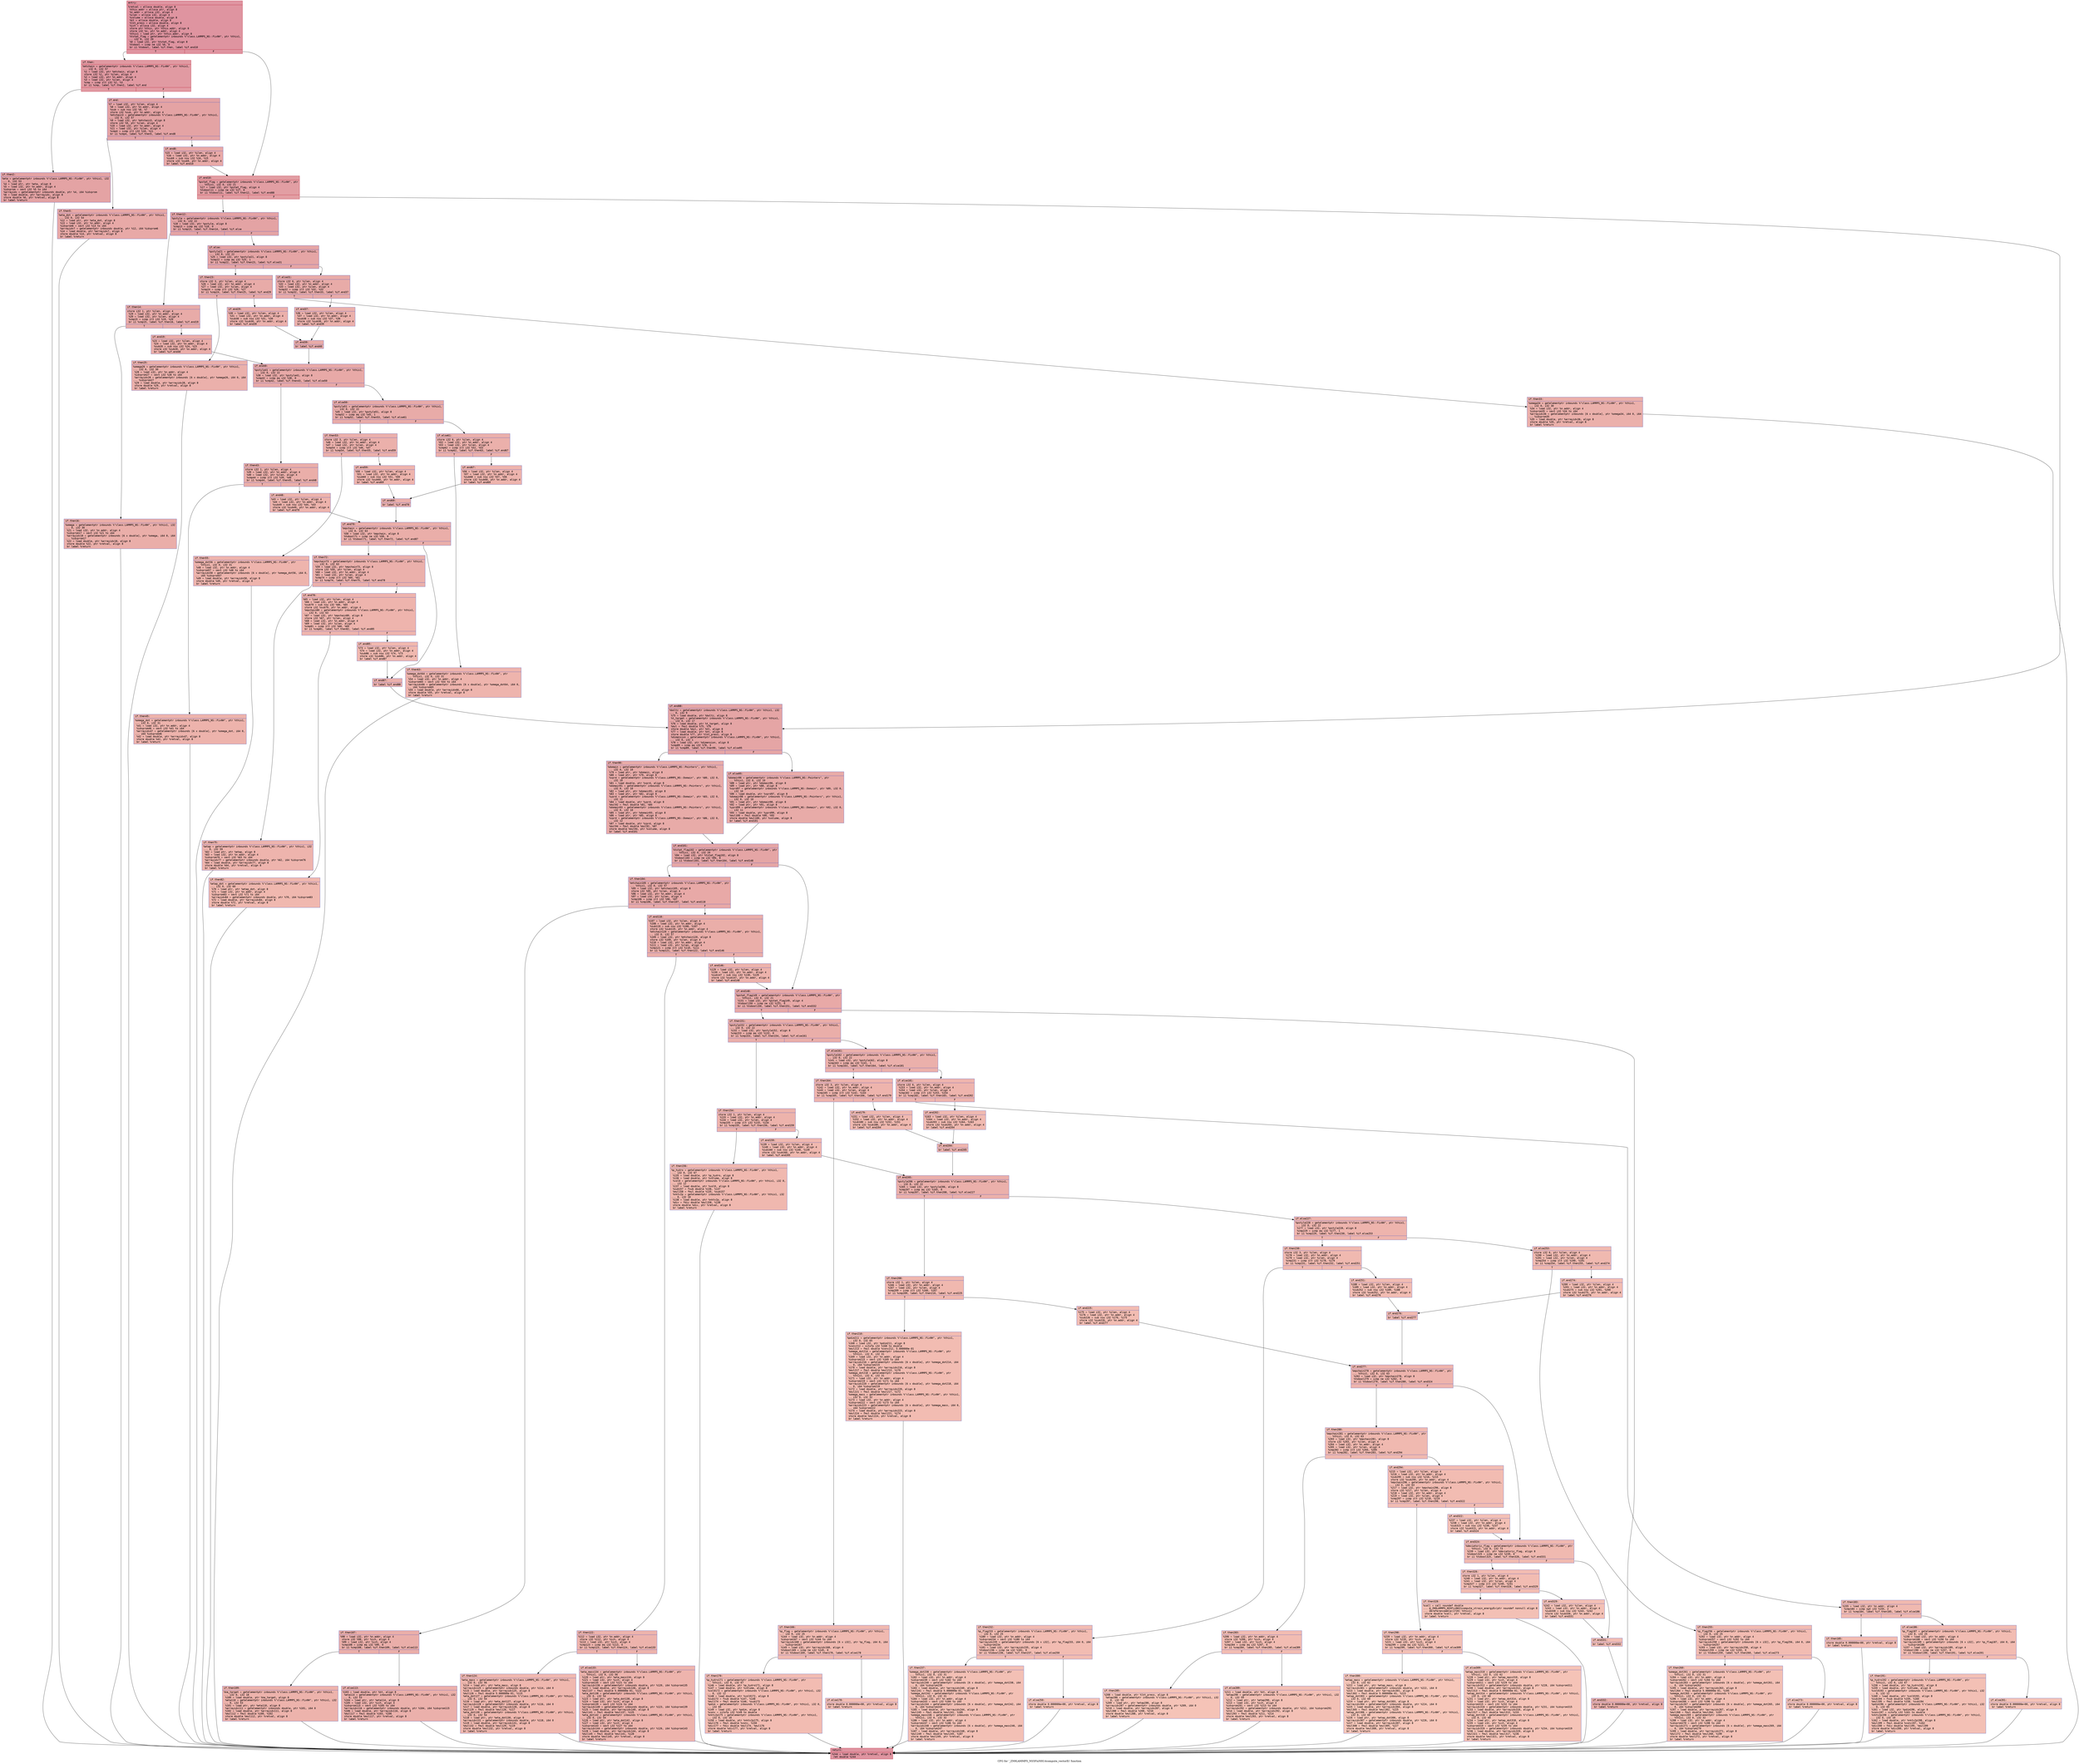 digraph "CFG for '_ZN9LAMMPS_NS5FixNH14compute_vectorEi' function" {
	label="CFG for '_ZN9LAMMPS_NS5FixNH14compute_vectorEi' function";

	Node0x55b2c7dc24d0 [shape=record,color="#b70d28ff", style=filled, fillcolor="#b70d2870" fontname="Courier",label="{entry:\l|  %retval = alloca double, align 8\l  %this.addr = alloca ptr, align 8\l  %n.addr = alloca i32, align 4\l  %ilen = alloca i32, align 4\l  %volume = alloca double, align 8\l  %kt = alloca double, align 8\l  %lkt_press = alloca double, align 8\l  %ich = alloca i32, align 4\l  store ptr %this, ptr %this.addr, align 8\l  store i32 %n, ptr %n.addr, align 4\l  %this1 = load ptr, ptr %this.addr, align 8\l  %tstat_flag = getelementptr inbounds %\"class.LAMMPS_NS::FixNH\", ptr %this1,\l... i32 0, i32 20\l  %0 = load i32, ptr %tstat_flag, align 8\l  %tobool = icmp ne i32 %0, 0\l  br i1 %tobool, label %if.then, label %if.end10\l|{<s0>T|<s1>F}}"];
	Node0x55b2c7dc24d0:s0 -> Node0x55b2c7dc61b0[tooltip="entry -> if.then\nProbability 62.50%" ];
	Node0x55b2c7dc24d0:s1 -> Node0x55b2c7dc6220[tooltip="entry -> if.end10\nProbability 37.50%" ];
	Node0x55b2c7dc61b0 [shape=record,color="#b70d28ff", style=filled, fillcolor="#bb1b2c70" fontname="Courier",label="{if.then:\l|  %mtchain = getelementptr inbounds %\"class.LAMMPS_NS::FixNH\", ptr %this1,\l... i32 0, i32 57\l  %1 = load i32, ptr %mtchain, align 8\l  store i32 %1, ptr %ilen, align 4\l  %2 = load i32, ptr %n.addr, align 4\l  %3 = load i32, ptr %ilen, align 4\l  %cmp = icmp slt i32 %2, %3\l  br i1 %cmp, label %if.then2, label %if.end\l|{<s0>T|<s1>F}}"];
	Node0x55b2c7dc61b0:s0 -> Node0x55b2c7dc6700[tooltip="if.then -> if.then2\nProbability 50.00%" ];
	Node0x55b2c7dc61b0:s1 -> Node0x55b2c7dc6780[tooltip="if.then -> if.end\nProbability 50.00%" ];
	Node0x55b2c7dc6700 [shape=record,color="#3d50c3ff", style=filled, fillcolor="#c32e3170" fontname="Courier",label="{if.then2:\l|  %eta = getelementptr inbounds %\"class.LAMMPS_NS::FixNH\", ptr %this1, i32\l... 0, i32 53\l  %4 = load ptr, ptr %eta, align 8\l  %5 = load i32, ptr %n.addr, align 4\l  %idxprom = sext i32 %5 to i64\l  %arrayidx = getelementptr inbounds double, ptr %4, i64 %idxprom\l  %6 = load double, ptr %arrayidx, align 8\l  store double %6, ptr %retval, align 8\l  br label %return\l}"];
	Node0x55b2c7dc6700 -> Node0x55b2c7dc6d00[tooltip="if.then2 -> return\nProbability 100.00%" ];
	Node0x55b2c7dc6780 [shape=record,color="#3d50c3ff", style=filled, fillcolor="#c32e3170" fontname="Courier",label="{if.end:\l|  %7 = load i32, ptr %ilen, align 4\l  %8 = load i32, ptr %n.addr, align 4\l  %sub = sub nsw i32 %8, %7\l  store i32 %sub, ptr %n.addr, align 4\l  %mtchain3 = getelementptr inbounds %\"class.LAMMPS_NS::FixNH\", ptr %this1,\l... i32 0, i32 57\l  %9 = load i32, ptr %mtchain3, align 8\l  store i32 %9, ptr %ilen, align 4\l  %10 = load i32, ptr %n.addr, align 4\l  %11 = load i32, ptr %ilen, align 4\l  %cmp4 = icmp slt i32 %10, %11\l  br i1 %cmp4, label %if.then5, label %if.end8\l|{<s0>T|<s1>F}}"];
	Node0x55b2c7dc6780:s0 -> Node0x55b2c7dc7580[tooltip="if.end -> if.then5\nProbability 50.00%" ];
	Node0x55b2c7dc6780:s1 -> Node0x55b2c7dc7600[tooltip="if.end -> if.end8\nProbability 50.00%" ];
	Node0x55b2c7dc7580 [shape=record,color="#3d50c3ff", style=filled, fillcolor="#ca3b3770" fontname="Courier",label="{if.then5:\l|  %eta_dot = getelementptr inbounds %\"class.LAMMPS_NS::FixNH\", ptr %this1,\l... i32 0, i32 54\l  %12 = load ptr, ptr %eta_dot, align 8\l  %13 = load i32, ptr %n.addr, align 4\l  %idxprom6 = sext i32 %13 to i64\l  %arrayidx7 = getelementptr inbounds double, ptr %12, i64 %idxprom6\l  %14 = load double, ptr %arrayidx7, align 8\l  store double %14, ptr %retval, align 8\l  br label %return\l}"];
	Node0x55b2c7dc7580 -> Node0x55b2c7dc6d00[tooltip="if.then5 -> return\nProbability 100.00%" ];
	Node0x55b2c7dc7600 [shape=record,color="#3d50c3ff", style=filled, fillcolor="#ca3b3770" fontname="Courier",label="{if.end8:\l|  %15 = load i32, ptr %ilen, align 4\l  %16 = load i32, ptr %n.addr, align 4\l  %sub9 = sub nsw i32 %16, %15\l  store i32 %sub9, ptr %n.addr, align 4\l  br label %if.end10\l}"];
	Node0x55b2c7dc7600 -> Node0x55b2c7dc6220[tooltip="if.end8 -> if.end10\nProbability 100.00%" ];
	Node0x55b2c7dc6220 [shape=record,color="#b70d28ff", style=filled, fillcolor="#be242e70" fontname="Courier",label="{if.end10:\l|  %pstat_flag = getelementptr inbounds %\"class.LAMMPS_NS::FixNH\", ptr\l... %this1, i32 0, i32 21\l  %17 = load i32, ptr %pstat_flag, align 4\l  %tobool11 = icmp ne i32 %17, 0\l  br i1 %tobool11, label %if.then12, label %if.end88\l|{<s0>T|<s1>F}}"];
	Node0x55b2c7dc6220:s0 -> Node0x55b2c7dc80f0[tooltip="if.end10 -> if.then12\nProbability 62.50%" ];
	Node0x55b2c7dc6220:s1 -> Node0x55b2c7dc8170[tooltip="if.end10 -> if.end88\nProbability 37.50%" ];
	Node0x55b2c7dc80f0 [shape=record,color="#3d50c3ff", style=filled, fillcolor="#c32e3170" fontname="Courier",label="{if.then12:\l|  %pstyle = getelementptr inbounds %\"class.LAMMPS_NS::FixNH\", ptr %this1,\l... i32 0, i32 22\l  %18 = load i32, ptr %pstyle, align 8\l  %cmp13 = icmp eq i32 %18, 0\l  br i1 %cmp13, label %if.then14, label %if.else\l|{<s0>T|<s1>F}}"];
	Node0x55b2c7dc80f0:s0 -> Node0x55b2c7dc84b0[tooltip="if.then12 -> if.then14\nProbability 37.50%" ];
	Node0x55b2c7dc80f0:s1 -> Node0x55b2c7dc8530[tooltip="if.then12 -> if.else\nProbability 62.50%" ];
	Node0x55b2c7dc84b0 [shape=record,color="#3d50c3ff", style=filled, fillcolor="#cc403a70" fontname="Courier",label="{if.then14:\l|  store i32 1, ptr %ilen, align 4\l  %19 = load i32, ptr %n.addr, align 4\l  %20 = load i32, ptr %ilen, align 4\l  %cmp15 = icmp slt i32 %19, %20\l  br i1 %cmp15, label %if.then16, label %if.end19\l|{<s0>T|<s1>F}}"];
	Node0x55b2c7dc84b0:s0 -> Node0x55b2c7dc88a0[tooltip="if.then14 -> if.then16\nProbability 50.00%" ];
	Node0x55b2c7dc84b0:s1 -> Node0x55b2c7dc8920[tooltip="if.then14 -> if.end19\nProbability 50.00%" ];
	Node0x55b2c7dc88a0 [shape=record,color="#3d50c3ff", style=filled, fillcolor="#d0473d70" fontname="Courier",label="{if.then16:\l|  %omega = getelementptr inbounds %\"class.LAMMPS_NS::FixNH\", ptr %this1, i32\l... 0, i32 30\l  %21 = load i32, ptr %n.addr, align 4\l  %idxprom17 = sext i32 %21 to i64\l  %arrayidx18 = getelementptr inbounds [6 x double], ptr %omega, i64 0, i64\l... %idxprom17\l  %22 = load double, ptr %arrayidx18, align 8\l  store double %22, ptr %retval, align 8\l  br label %return\l}"];
	Node0x55b2c7dc88a0 -> Node0x55b2c7dc6d00[tooltip="if.then16 -> return\nProbability 100.00%" ];
	Node0x55b2c7dc8920 [shape=record,color="#3d50c3ff", style=filled, fillcolor="#d0473d70" fontname="Courier",label="{if.end19:\l|  %23 = load i32, ptr %ilen, align 4\l  %24 = load i32, ptr %n.addr, align 4\l  %sub20 = sub nsw i32 %24, %23\l  store i32 %sub20, ptr %n.addr, align 4\l  br label %if.end40\l}"];
	Node0x55b2c7dc8920 -> Node0x55b2c7dc9120[tooltip="if.end19 -> if.end40\nProbability 100.00%" ];
	Node0x55b2c7dc8530 [shape=record,color="#3d50c3ff", style=filled, fillcolor="#c5333470" fontname="Courier",label="{if.else:\l|  %pstyle21 = getelementptr inbounds %\"class.LAMMPS_NS::FixNH\", ptr %this1,\l... i32 0, i32 22\l  %25 = load i32, ptr %pstyle21, align 8\l  %cmp22 = icmp eq i32 %25, 1\l  br i1 %cmp22, label %if.then23, label %if.else31\l|{<s0>T|<s1>F}}"];
	Node0x55b2c7dc8530:s0 -> Node0x55b2c7dc7220[tooltip="if.else -> if.then23\nProbability 50.00%" ];
	Node0x55b2c7dc8530:s1 -> Node0x55b2c7dc97c0[tooltip="if.else -> if.else31\nProbability 50.00%" ];
	Node0x55b2c7dc7220 [shape=record,color="#3d50c3ff", style=filled, fillcolor="#cc403a70" fontname="Courier",label="{if.then23:\l|  store i32 3, ptr %ilen, align 4\l  %26 = load i32, ptr %n.addr, align 4\l  %27 = load i32, ptr %ilen, align 4\l  %cmp24 = icmp slt i32 %26, %27\l  br i1 %cmp24, label %if.then25, label %if.end29\l|{<s0>T|<s1>F}}"];
	Node0x55b2c7dc7220:s0 -> Node0x55b2c7dc9b40[tooltip="if.then23 -> if.then25\nProbability 50.00%" ];
	Node0x55b2c7dc7220:s1 -> Node0x55b2c7dc9bc0[tooltip="if.then23 -> if.end29\nProbability 50.00%" ];
	Node0x55b2c7dc9b40 [shape=record,color="#3d50c3ff", style=filled, fillcolor="#d24b4070" fontname="Courier",label="{if.then25:\l|  %omega26 = getelementptr inbounds %\"class.LAMMPS_NS::FixNH\", ptr %this1,\l... i32 0, i32 30\l  %28 = load i32, ptr %n.addr, align 4\l  %idxprom27 = sext i32 %28 to i64\l  %arrayidx28 = getelementptr inbounds [6 x double], ptr %omega26, i64 0, i64\l... %idxprom27\l  %29 = load double, ptr %arrayidx28, align 8\l  store double %29, ptr %retval, align 8\l  br label %return\l}"];
	Node0x55b2c7dc9b40 -> Node0x55b2c7dc6d00[tooltip="if.then25 -> return\nProbability 100.00%" ];
	Node0x55b2c7dc9bc0 [shape=record,color="#3d50c3ff", style=filled, fillcolor="#d24b4070" fontname="Courier",label="{if.end29:\l|  %30 = load i32, ptr %ilen, align 4\l  %31 = load i32, ptr %n.addr, align 4\l  %sub30 = sub nsw i32 %31, %30\l  store i32 %sub30, ptr %n.addr, align 4\l  br label %if.end39\l}"];
	Node0x55b2c7dc9bc0 -> Node0x55b2c7dca3c0[tooltip="if.end29 -> if.end39\nProbability 100.00%" ];
	Node0x55b2c7dc97c0 [shape=record,color="#3d50c3ff", style=filled, fillcolor="#cc403a70" fontname="Courier",label="{if.else31:\l|  store i32 6, ptr %ilen, align 4\l  %32 = load i32, ptr %n.addr, align 4\l  %33 = load i32, ptr %ilen, align 4\l  %cmp32 = icmp slt i32 %32, %33\l  br i1 %cmp32, label %if.then33, label %if.end37\l|{<s0>T|<s1>F}}"];
	Node0x55b2c7dc97c0:s0 -> Node0x55b2c7dca700[tooltip="if.else31 -> if.then33\nProbability 50.00%" ];
	Node0x55b2c7dc97c0:s1 -> Node0x55b2c7dca780[tooltip="if.else31 -> if.end37\nProbability 50.00%" ];
	Node0x55b2c7dca700 [shape=record,color="#3d50c3ff", style=filled, fillcolor="#d24b4070" fontname="Courier",label="{if.then33:\l|  %omega34 = getelementptr inbounds %\"class.LAMMPS_NS::FixNH\", ptr %this1,\l... i32 0, i32 30\l  %34 = load i32, ptr %n.addr, align 4\l  %idxprom35 = sext i32 %34 to i64\l  %arrayidx36 = getelementptr inbounds [6 x double], ptr %omega34, i64 0, i64\l... %idxprom35\l  %35 = load double, ptr %arrayidx36, align 8\l  store double %35, ptr %retval, align 8\l  br label %return\l}"];
	Node0x55b2c7dca700 -> Node0x55b2c7dc6d00[tooltip="if.then33 -> return\nProbability 100.00%" ];
	Node0x55b2c7dca780 [shape=record,color="#3d50c3ff", style=filled, fillcolor="#d24b4070" fontname="Courier",label="{if.end37:\l|  %36 = load i32, ptr %ilen, align 4\l  %37 = load i32, ptr %n.addr, align 4\l  %sub38 = sub nsw i32 %37, %36\l  store i32 %sub38, ptr %n.addr, align 4\l  br label %if.end39\l}"];
	Node0x55b2c7dca780 -> Node0x55b2c7dca3c0[tooltip="if.end37 -> if.end39\nProbability 100.00%" ];
	Node0x55b2c7dca3c0 [shape=record,color="#3d50c3ff", style=filled, fillcolor="#cc403a70" fontname="Courier",label="{if.end39:\l|  br label %if.end40\l}"];
	Node0x55b2c7dca3c0 -> Node0x55b2c7dc9120[tooltip="if.end39 -> if.end40\nProbability 100.00%" ];
	Node0x55b2c7dc9120 [shape=record,color="#3d50c3ff", style=filled, fillcolor="#ca3b3770" fontname="Courier",label="{if.end40:\l|  %pstyle41 = getelementptr inbounds %\"class.LAMMPS_NS::FixNH\", ptr %this1,\l... i32 0, i32 22\l  %38 = load i32, ptr %pstyle41, align 8\l  %cmp42 = icmp eq i32 %38, 0\l  br i1 %cmp42, label %if.then43, label %if.else50\l|{<s0>T|<s1>F}}"];
	Node0x55b2c7dc9120:s0 -> Node0x55b2c7dcb280[tooltip="if.end40 -> if.then43\nProbability 37.50%" ];
	Node0x55b2c7dc9120:s1 -> Node0x55b2c7dcb300[tooltip="if.end40 -> if.else50\nProbability 62.50%" ];
	Node0x55b2c7dcb280 [shape=record,color="#3d50c3ff", style=filled, fillcolor="#d0473d70" fontname="Courier",label="{if.then43:\l|  store i32 1, ptr %ilen, align 4\l  %39 = load i32, ptr %n.addr, align 4\l  %40 = load i32, ptr %ilen, align 4\l  %cmp44 = icmp slt i32 %39, %40\l  br i1 %cmp44, label %if.then45, label %if.end48\l|{<s0>T|<s1>F}}"];
	Node0x55b2c7dcb280:s0 -> Node0x55b2c7dcb680[tooltip="if.then43 -> if.then45\nProbability 50.00%" ];
	Node0x55b2c7dcb280:s1 -> Node0x55b2c7dcb700[tooltip="if.then43 -> if.end48\nProbability 50.00%" ];
	Node0x55b2c7dcb680 [shape=record,color="#3d50c3ff", style=filled, fillcolor="#d6524470" fontname="Courier",label="{if.then45:\l|  %omega_dot = getelementptr inbounds %\"class.LAMMPS_NS::FixNH\", ptr %this1,\l... i32 0, i32 31\l  %41 = load i32, ptr %n.addr, align 4\l  %idxprom46 = sext i32 %41 to i64\l  %arrayidx47 = getelementptr inbounds [6 x double], ptr %omega_dot, i64 0,\l... i64 %idxprom46\l  %42 = load double, ptr %arrayidx47, align 8\l  store double %42, ptr %retval, align 8\l  br label %return\l}"];
	Node0x55b2c7dcb680 -> Node0x55b2c7dc6d00[tooltip="if.then45 -> return\nProbability 100.00%" ];
	Node0x55b2c7dcb700 [shape=record,color="#3d50c3ff", style=filled, fillcolor="#d6524470" fontname="Courier",label="{if.end48:\l|  %43 = load i32, ptr %ilen, align 4\l  %44 = load i32, ptr %n.addr, align 4\l  %sub49 = sub nsw i32 %44, %43\l  store i32 %sub49, ptr %n.addr, align 4\l  br label %if.end70\l}"];
	Node0x55b2c7dcb700 -> Node0x55b2c7dcbf10[tooltip="if.end48 -> if.end70\nProbability 100.00%" ];
	Node0x55b2c7dcb300 [shape=record,color="#3d50c3ff", style=filled, fillcolor="#cc403a70" fontname="Courier",label="{if.else50:\l|  %pstyle51 = getelementptr inbounds %\"class.LAMMPS_NS::FixNH\", ptr %this1,\l... i32 0, i32 22\l  %45 = load i32, ptr %pstyle51, align 8\l  %cmp52 = icmp eq i32 %45, 1\l  br i1 %cmp52, label %if.then53, label %if.else61\l|{<s0>T|<s1>F}}"];
	Node0x55b2c7dcb300:s0 -> Node0x55b2c7dcc220[tooltip="if.else50 -> if.then53\nProbability 50.00%" ];
	Node0x55b2c7dcb300:s1 -> Node0x55b2c7dcc2a0[tooltip="if.else50 -> if.else61\nProbability 50.00%" ];
	Node0x55b2c7dcc220 [shape=record,color="#3d50c3ff", style=filled, fillcolor="#d24b4070" fontname="Courier",label="{if.then53:\l|  store i32 3, ptr %ilen, align 4\l  %46 = load i32, ptr %n.addr, align 4\l  %47 = load i32, ptr %ilen, align 4\l  %cmp54 = icmp slt i32 %46, %47\l  br i1 %cmp54, label %if.then55, label %if.end59\l|{<s0>T|<s1>F}}"];
	Node0x55b2c7dcc220:s0 -> Node0x55b2c7dcce30[tooltip="if.then53 -> if.then55\nProbability 50.00%" ];
	Node0x55b2c7dcc220:s1 -> Node0x55b2c7dcceb0[tooltip="if.then53 -> if.end59\nProbability 50.00%" ];
	Node0x55b2c7dcce30 [shape=record,color="#3d50c3ff", style=filled, fillcolor="#d8564670" fontname="Courier",label="{if.then55:\l|  %omega_dot56 = getelementptr inbounds %\"class.LAMMPS_NS::FixNH\", ptr\l... %this1, i32 0, i32 31\l  %48 = load i32, ptr %n.addr, align 4\l  %idxprom57 = sext i32 %48 to i64\l  %arrayidx58 = getelementptr inbounds [6 x double], ptr %omega_dot56, i64 0,\l... i64 %idxprom57\l  %49 = load double, ptr %arrayidx58, align 8\l  store double %49, ptr %retval, align 8\l  br label %return\l}"];
	Node0x55b2c7dcce30 -> Node0x55b2c7dc6d00[tooltip="if.then55 -> return\nProbability 100.00%" ];
	Node0x55b2c7dcceb0 [shape=record,color="#3d50c3ff", style=filled, fillcolor="#d8564670" fontname="Courier",label="{if.end59:\l|  %50 = load i32, ptr %ilen, align 4\l  %51 = load i32, ptr %n.addr, align 4\l  %sub60 = sub nsw i32 %51, %50\l  store i32 %sub60, ptr %n.addr, align 4\l  br label %if.end69\l}"];
	Node0x55b2c7dcceb0 -> Node0x55b2c7dcd6c0[tooltip="if.end59 -> if.end69\nProbability 100.00%" ];
	Node0x55b2c7dcc2a0 [shape=record,color="#3d50c3ff", style=filled, fillcolor="#d24b4070" fontname="Courier",label="{if.else61:\l|  store i32 6, ptr %ilen, align 4\l  %52 = load i32, ptr %n.addr, align 4\l  %53 = load i32, ptr %ilen, align 4\l  %cmp62 = icmp slt i32 %52, %53\l  br i1 %cmp62, label %if.then63, label %if.end67\l|{<s0>T|<s1>F}}"];
	Node0x55b2c7dcc2a0:s0 -> Node0x55b2c7dcda00[tooltip="if.else61 -> if.then63\nProbability 50.00%" ];
	Node0x55b2c7dcc2a0:s1 -> Node0x55b2c7dcda80[tooltip="if.else61 -> if.end67\nProbability 50.00%" ];
	Node0x55b2c7dcda00 [shape=record,color="#3d50c3ff", style=filled, fillcolor="#d8564670" fontname="Courier",label="{if.then63:\l|  %omega_dot64 = getelementptr inbounds %\"class.LAMMPS_NS::FixNH\", ptr\l... %this1, i32 0, i32 31\l  %54 = load i32, ptr %n.addr, align 4\l  %idxprom65 = sext i32 %54 to i64\l  %arrayidx66 = getelementptr inbounds [6 x double], ptr %omega_dot64, i64 0,\l... i64 %idxprom65\l  %55 = load double, ptr %arrayidx66, align 8\l  store double %55, ptr %retval, align 8\l  br label %return\l}"];
	Node0x55b2c7dcda00 -> Node0x55b2c7dc6d00[tooltip="if.then63 -> return\nProbability 100.00%" ];
	Node0x55b2c7dcda80 [shape=record,color="#3d50c3ff", style=filled, fillcolor="#d8564670" fontname="Courier",label="{if.end67:\l|  %56 = load i32, ptr %ilen, align 4\l  %57 = load i32, ptr %n.addr, align 4\l  %sub68 = sub nsw i32 %57, %56\l  store i32 %sub68, ptr %n.addr, align 4\l  br label %if.end69\l}"];
	Node0x55b2c7dcda80 -> Node0x55b2c7dcd6c0[tooltip="if.end67 -> if.end69\nProbability 100.00%" ];
	Node0x55b2c7dcd6c0 [shape=record,color="#3d50c3ff", style=filled, fillcolor="#d24b4070" fontname="Courier",label="{if.end69:\l|  br label %if.end70\l}"];
	Node0x55b2c7dcd6c0 -> Node0x55b2c7dcbf10[tooltip="if.end69 -> if.end70\nProbability 100.00%" ];
	Node0x55b2c7dcbf10 [shape=record,color="#3d50c3ff", style=filled, fillcolor="#d0473d70" fontname="Courier",label="{if.end70:\l|  %mpchain = getelementptr inbounds %\"class.LAMMPS_NS::FixNH\", ptr %this1,\l... i32 0, i32 63\l  %58 = load i32, ptr %mpchain, align 8\l  %tobool71 = icmp ne i32 %58, 0\l  br i1 %tobool71, label %if.then72, label %if.end87\l|{<s0>T|<s1>F}}"];
	Node0x55b2c7dcbf10:s0 -> Node0x55b2c7dcebb0[tooltip="if.end70 -> if.then72\nProbability 62.50%" ];
	Node0x55b2c7dcbf10:s1 -> Node0x55b2c7dcec30[tooltip="if.end70 -> if.end87\nProbability 37.50%" ];
	Node0x55b2c7dcebb0 [shape=record,color="#3d50c3ff", style=filled, fillcolor="#d24b4070" fontname="Courier",label="{if.then72:\l|  %mpchain73 = getelementptr inbounds %\"class.LAMMPS_NS::FixNH\", ptr %this1,\l... i32 0, i32 63\l  %59 = load i32, ptr %mpchain73, align 8\l  store i32 %59, ptr %ilen, align 4\l  %60 = load i32, ptr %n.addr, align 4\l  %61 = load i32, ptr %ilen, align 4\l  %cmp74 = icmp slt i32 %60, %61\l  br i1 %cmp74, label %if.then75, label %if.end78\l|{<s0>T|<s1>F}}"];
	Node0x55b2c7dcebb0:s0 -> Node0x55b2c7dcf100[tooltip="if.then72 -> if.then75\nProbability 50.00%" ];
	Node0x55b2c7dcebb0:s1 -> Node0x55b2c7dcf180[tooltip="if.then72 -> if.end78\nProbability 50.00%" ];
	Node0x55b2c7dcf100 [shape=record,color="#3d50c3ff", style=filled, fillcolor="#d8564670" fontname="Courier",label="{if.then75:\l|  %etap = getelementptr inbounds %\"class.LAMMPS_NS::FixNH\", ptr %this1, i32\l... 0, i32 59\l  %62 = load ptr, ptr %etap, align 8\l  %63 = load i32, ptr %n.addr, align 4\l  %idxprom76 = sext i32 %63 to i64\l  %arrayidx77 = getelementptr inbounds double, ptr %62, i64 %idxprom76\l  %64 = load double, ptr %arrayidx77, align 8\l  store double %64, ptr %retval, align 8\l  br label %return\l}"];
	Node0x55b2c7dcf100 -> Node0x55b2c7dc6d00[tooltip="if.then75 -> return\nProbability 100.00%" ];
	Node0x55b2c7dcf180 [shape=record,color="#3d50c3ff", style=filled, fillcolor="#d8564670" fontname="Courier",label="{if.end78:\l|  %65 = load i32, ptr %ilen, align 4\l  %66 = load i32, ptr %n.addr, align 4\l  %sub79 = sub nsw i32 %66, %65\l  store i32 %sub79, ptr %n.addr, align 4\l  %mpchain80 = getelementptr inbounds %\"class.LAMMPS_NS::FixNH\", ptr %this1,\l... i32 0, i32 63\l  %67 = load i32, ptr %mpchain80, align 8\l  store i32 %67, ptr %ilen, align 4\l  %68 = load i32, ptr %n.addr, align 4\l  %69 = load i32, ptr %ilen, align 4\l  %cmp81 = icmp slt i32 %68, %69\l  br i1 %cmp81, label %if.then82, label %if.end85\l|{<s0>T|<s1>F}}"];
	Node0x55b2c7dcf180:s0 -> Node0x55b2c7dcfda0[tooltip="if.end78 -> if.then82\nProbability 50.00%" ];
	Node0x55b2c7dcf180:s1 -> Node0x55b2c7dcfe20[tooltip="if.end78 -> if.end85\nProbability 50.00%" ];
	Node0x55b2c7dcfda0 [shape=record,color="#3d50c3ff", style=filled, fillcolor="#dc5d4a70" fontname="Courier",label="{if.then82:\l|  %etap_dot = getelementptr inbounds %\"class.LAMMPS_NS::FixNH\", ptr %this1,\l... i32 0, i32 60\l  %70 = load ptr, ptr %etap_dot, align 8\l  %71 = load i32, ptr %n.addr, align 4\l  %idxprom83 = sext i32 %71 to i64\l  %arrayidx84 = getelementptr inbounds double, ptr %70, i64 %idxprom83\l  %72 = load double, ptr %arrayidx84, align 8\l  store double %72, ptr %retval, align 8\l  br label %return\l}"];
	Node0x55b2c7dcfda0 -> Node0x55b2c7dc6d00[tooltip="if.then82 -> return\nProbability 100.00%" ];
	Node0x55b2c7dcfe20 [shape=record,color="#3d50c3ff", style=filled, fillcolor="#dc5d4a70" fontname="Courier",label="{if.end85:\l|  %73 = load i32, ptr %ilen, align 4\l  %74 = load i32, ptr %n.addr, align 4\l  %sub86 = sub nsw i32 %74, %73\l  store i32 %sub86, ptr %n.addr, align 4\l  br label %if.end87\l}"];
	Node0x55b2c7dcfe20 -> Node0x55b2c7dcec30[tooltip="if.end85 -> if.end87\nProbability 100.00%" ];
	Node0x55b2c7dcec30 [shape=record,color="#3d50c3ff", style=filled, fillcolor="#d24b4070" fontname="Courier",label="{if.end87:\l|  br label %if.end88\l}"];
	Node0x55b2c7dcec30 -> Node0x55b2c7dc8170[tooltip="if.end87 -> if.end88\nProbability 100.00%" ];
	Node0x55b2c7dc8170 [shape=record,color="#3d50c3ff", style=filled, fillcolor="#c5333470" fontname="Courier",label="{if.end88:\l|  %boltz = getelementptr inbounds %\"class.LAMMPS_NS::FixNH\", ptr %this1, i32\l... 0, i32 9\l  %75 = load double, ptr %boltz, align 8\l  %t_target = getelementptr inbounds %\"class.LAMMPS_NS::FixNH\", ptr %this1,\l... i32 0, i32 17\l  %76 = load double, ptr %t_target, align 8\l  %mul = fmul double %75, %76\l  store double %mul, ptr %kt, align 8\l  %77 = load double, ptr %kt, align 8\l  store double %77, ptr %lkt_press, align 8\l  %dimension = getelementptr inbounds %\"class.LAMMPS_NS::FixNH\", ptr %this1,\l... i32 0, i32 1\l  %78 = load i32, ptr %dimension, align 8\l  %cmp89 = icmp eq i32 %78, 3\l  br i1 %cmp89, label %if.then90, label %if.else95\l|{<s0>T|<s1>F}}"];
	Node0x55b2c7dc8170:s0 -> Node0x55b2c7dd0ed0[tooltip="if.end88 -> if.then90\nProbability 50.00%" ];
	Node0x55b2c7dc8170:s1 -> Node0x55b2c7dd0f50[tooltip="if.end88 -> if.else95\nProbability 50.00%" ];
	Node0x55b2c7dd0ed0 [shape=record,color="#3d50c3ff", style=filled, fillcolor="#cc403a70" fontname="Courier",label="{if.then90:\l|  %domain = getelementptr inbounds %\"class.LAMMPS_NS::Pointers\", ptr %this1,\l... i32 0, i32 10\l  %79 = load ptr, ptr %domain, align 8\l  %80 = load ptr, ptr %79, align 8\l  %xprd = getelementptr inbounds %\"class.LAMMPS_NS::Domain\", ptr %80, i32 0,\l... i32 10\l  %81 = load double, ptr %xprd, align 8\l  %domain91 = getelementptr inbounds %\"class.LAMMPS_NS::Pointers\", ptr %this1,\l... i32 0, i32 10\l  %82 = load ptr, ptr %domain91, align 8\l  %83 = load ptr, ptr %82, align 8\l  %yprd = getelementptr inbounds %\"class.LAMMPS_NS::Domain\", ptr %83, i32 0,\l... i32 11\l  %84 = load double, ptr %yprd, align 8\l  %mul92 = fmul double %81, %84\l  %domain93 = getelementptr inbounds %\"class.LAMMPS_NS::Pointers\", ptr %this1,\l... i32 0, i32 10\l  %85 = load ptr, ptr %domain93, align 8\l  %86 = load ptr, ptr %85, align 8\l  %zprd = getelementptr inbounds %\"class.LAMMPS_NS::Domain\", ptr %86, i32 0,\l... i32 12\l  %87 = load double, ptr %zprd, align 8\l  %mul94 = fmul double %mul92, %87\l  store double %mul94, ptr %volume, align 8\l  br label %if.end101\l}"];
	Node0x55b2c7dd0ed0 -> Node0x55b2c7dd1c60[tooltip="if.then90 -> if.end101\nProbability 100.00%" ];
	Node0x55b2c7dd0f50 [shape=record,color="#3d50c3ff", style=filled, fillcolor="#cc403a70" fontname="Courier",label="{if.else95:\l|  %domain96 = getelementptr inbounds %\"class.LAMMPS_NS::Pointers\", ptr\l... %this1, i32 0, i32 10\l  %88 = load ptr, ptr %domain96, align 8\l  %89 = load ptr, ptr %88, align 8\l  %xprd97 = getelementptr inbounds %\"class.LAMMPS_NS::Domain\", ptr %89, i32 0,\l... i32 10\l  %90 = load double, ptr %xprd97, align 8\l  %domain98 = getelementptr inbounds %\"class.LAMMPS_NS::Pointers\", ptr %this1,\l... i32 0, i32 10\l  %91 = load ptr, ptr %domain98, align 8\l  %92 = load ptr, ptr %91, align 8\l  %yprd99 = getelementptr inbounds %\"class.LAMMPS_NS::Domain\", ptr %92, i32 0,\l... i32 11\l  %93 = load double, ptr %yprd99, align 8\l  %mul100 = fmul double %90, %93\l  store double %mul100, ptr %volume, align 8\l  br label %if.end101\l}"];
	Node0x55b2c7dd0f50 -> Node0x55b2c7dd1c60[tooltip="if.else95 -> if.end101\nProbability 100.00%" ];
	Node0x55b2c7dd1c60 [shape=record,color="#3d50c3ff", style=filled, fillcolor="#c5333470" fontname="Courier",label="{if.end101:\l|  %tstat_flag102 = getelementptr inbounds %\"class.LAMMPS_NS::FixNH\", ptr\l... %this1, i32 0, i32 20\l  %94 = load i32, ptr %tstat_flag102, align 8\l  %tobool103 = icmp ne i32 %94, 0\l  br i1 %tobool103, label %if.then104, label %if.end148\l|{<s0>T|<s1>F}}"];
	Node0x55b2c7dd1c60:s0 -> Node0x55b2c7dd27e0[tooltip="if.end101 -> if.then104\nProbability 62.50%" ];
	Node0x55b2c7dd1c60:s1 -> Node0x55b2c7dd2860[tooltip="if.end101 -> if.end148\nProbability 37.50%" ];
	Node0x55b2c7dd27e0 [shape=record,color="#3d50c3ff", style=filled, fillcolor="#ca3b3770" fontname="Courier",label="{if.then104:\l|  %mtchain105 = getelementptr inbounds %\"class.LAMMPS_NS::FixNH\", ptr\l... %this1, i32 0, i32 57\l  %95 = load i32, ptr %mtchain105, align 8\l  store i32 %95, ptr %ilen, align 4\l  %96 = load i32, ptr %n.addr, align 4\l  %97 = load i32, ptr %ilen, align 4\l  %cmp106 = icmp slt i32 %96, %97\l  br i1 %cmp106, label %if.then107, label %if.end118\l|{<s0>T|<s1>F}}"];
	Node0x55b2c7dd27e0:s0 -> Node0x55b2c7dcc7c0[tooltip="if.then104 -> if.then107\nProbability 50.00%" ];
	Node0x55b2c7dd27e0:s1 -> Node0x55b2c7dcc840[tooltip="if.then104 -> if.end118\nProbability 50.00%" ];
	Node0x55b2c7dcc7c0 [shape=record,color="#3d50c3ff", style=filled, fillcolor="#d0473d70" fontname="Courier",label="{if.then107:\l|  %98 = load i32, ptr %n.addr, align 4\l  store i32 %98, ptr %ich, align 4\l  %99 = load i32, ptr %ich, align 4\l  %cmp108 = icmp eq i32 %99, 0\l  br i1 %cmp108, label %if.then109, label %if.else113\l|{<s0>T|<s1>F}}"];
	Node0x55b2c7dcc7c0:s0 -> Node0x55b2c7dccbc0[tooltip="if.then107 -> if.then109\nProbability 37.50%" ];
	Node0x55b2c7dcc7c0:s1 -> Node0x55b2c7dccc40[tooltip="if.then107 -> if.else113\nProbability 62.50%" ];
	Node0x55b2c7dccbc0 [shape=record,color="#3d50c3ff", style=filled, fillcolor="#d6524470" fontname="Courier",label="{if.then109:\l|  %ke_target = getelementptr inbounds %\"class.LAMMPS_NS::FixNH\", ptr %this1,\l... i32 0, i32 18\l  %100 = load double, ptr %ke_target, align 8\l  %eta110 = getelementptr inbounds %\"class.LAMMPS_NS::FixNH\", ptr %this1, i32\l... 0, i32 53\l  %101 = load ptr, ptr %eta110, align 8\l  %arrayidx111 = getelementptr inbounds double, ptr %101, i64 0\l  %102 = load double, ptr %arrayidx111, align 8\l  %mul112 = fmul double %100, %102\l  store double %mul112, ptr %retval, align 8\l  br label %return\l}"];
	Node0x55b2c7dccbc0 -> Node0x55b2c7dc6d00[tooltip="if.then109 -> return\nProbability 100.00%" ];
	Node0x55b2c7dccc40 [shape=record,color="#3d50c3ff", style=filled, fillcolor="#d24b4070" fontname="Courier",label="{if.else113:\l|  %103 = load double, ptr %kt, align 8\l  %eta114 = getelementptr inbounds %\"class.LAMMPS_NS::FixNH\", ptr %this1, i32\l... 0, i32 53\l  %104 = load ptr, ptr %eta114, align 8\l  %105 = load i32, ptr %ich, align 4\l  %idxprom115 = sext i32 %105 to i64\l  %arrayidx116 = getelementptr inbounds double, ptr %104, i64 %idxprom115\l  %106 = load double, ptr %arrayidx116, align 8\l  %mul117 = fmul double %103, %106\l  store double %mul117, ptr %retval, align 8\l  br label %return\l}"];
	Node0x55b2c7dccc40 -> Node0x55b2c7dc6d00[tooltip="if.else113 -> return\nProbability 100.00%" ];
	Node0x55b2c7dcc840 [shape=record,color="#3d50c3ff", style=filled, fillcolor="#d0473d70" fontname="Courier",label="{if.end118:\l|  %107 = load i32, ptr %ilen, align 4\l  %108 = load i32, ptr %n.addr, align 4\l  %sub119 = sub nsw i32 %108, %107\l  store i32 %sub119, ptr %n.addr, align 4\l  %mtchain120 = getelementptr inbounds %\"class.LAMMPS_NS::FixNH\", ptr %this1,\l... i32 0, i32 57\l  %109 = load i32, ptr %mtchain120, align 8\l  store i32 %109, ptr %ilen, align 4\l  %110 = load i32, ptr %n.addr, align 4\l  %111 = load i32, ptr %ilen, align 4\l  %cmp121 = icmp slt i32 %110, %111\l  br i1 %cmp121, label %if.then122, label %if.end146\l|{<s0>T|<s1>F}}"];
	Node0x55b2c7dcc840:s0 -> Node0x55b2c7dd4d10[tooltip="if.end118 -> if.then122\nProbability 50.00%" ];
	Node0x55b2c7dcc840:s1 -> Node0x55b2c7dd4d90[tooltip="if.end118 -> if.end146\nProbability 50.00%" ];
	Node0x55b2c7dd4d10 [shape=record,color="#3d50c3ff", style=filled, fillcolor="#d6524470" fontname="Courier",label="{if.then122:\l|  %112 = load i32, ptr %n.addr, align 4\l  store i32 %112, ptr %ich, align 4\l  %113 = load i32, ptr %ich, align 4\l  %cmp123 = icmp eq i32 %113, 0\l  br i1 %cmp123, label %if.then124, label %if.else133\l|{<s0>T|<s1>F}}"];
	Node0x55b2c7dd4d10:s0 -> Node0x55b2c7dd5110[tooltip="if.then122 -> if.then124\nProbability 37.50%" ];
	Node0x55b2c7dd4d10:s1 -> Node0x55b2c7dd5190[tooltip="if.then122 -> if.else133\nProbability 62.50%" ];
	Node0x55b2c7dd5110 [shape=record,color="#3d50c3ff", style=filled, fillcolor="#dc5d4a70" fontname="Courier",label="{if.then124:\l|  %eta_mass = getelementptr inbounds %\"class.LAMMPS_NS::FixNH\", ptr %this1,\l... i32 0, i32 56\l  %114 = load ptr, ptr %eta_mass, align 8\l  %arrayidx125 = getelementptr inbounds double, ptr %114, i64 0\l  %115 = load double, ptr %arrayidx125, align 8\l  %mul126 = fmul double 5.000000e-01, %115\l  %eta_dot127 = getelementptr inbounds %\"class.LAMMPS_NS::FixNH\", ptr %this1,\l... i32 0, i32 54\l  %116 = load ptr, ptr %eta_dot127, align 8\l  %arrayidx128 = getelementptr inbounds double, ptr %116, i64 0\l  %117 = load double, ptr %arrayidx128, align 8\l  %mul129 = fmul double %mul126, %117\l  %eta_dot130 = getelementptr inbounds %\"class.LAMMPS_NS::FixNH\", ptr %this1,\l... i32 0, i32 54\l  %118 = load ptr, ptr %eta_dot130, align 8\l  %arrayidx131 = getelementptr inbounds double, ptr %118, i64 0\l  %119 = load double, ptr %arrayidx131, align 8\l  %mul132 = fmul double %mul129, %119\l  store double %mul132, ptr %retval, align 8\l  br label %return\l}"];
	Node0x55b2c7dd5110 -> Node0x55b2c7dc6d00[tooltip="if.then124 -> return\nProbability 100.00%" ];
	Node0x55b2c7dd5190 [shape=record,color="#3d50c3ff", style=filled, fillcolor="#d8564670" fontname="Courier",label="{if.else133:\l|  %eta_mass134 = getelementptr inbounds %\"class.LAMMPS_NS::FixNH\", ptr\l... %this1, i32 0, i32 56\l  %120 = load ptr, ptr %eta_mass134, align 8\l  %121 = load i32, ptr %ich, align 4\l  %idxprom135 = sext i32 %121 to i64\l  %arrayidx136 = getelementptr inbounds double, ptr %120, i64 %idxprom135\l  %122 = load double, ptr %arrayidx136, align 8\l  %mul137 = fmul double 5.000000e-01, %122\l  %eta_dot138 = getelementptr inbounds %\"class.LAMMPS_NS::FixNH\", ptr %this1,\l... i32 0, i32 54\l  %123 = load ptr, ptr %eta_dot138, align 8\l  %124 = load i32, ptr %ich, align 4\l  %idxprom139 = sext i32 %124 to i64\l  %arrayidx140 = getelementptr inbounds double, ptr %123, i64 %idxprom139\l  %125 = load double, ptr %arrayidx140, align 8\l  %mul141 = fmul double %mul137, %125\l  %eta_dot142 = getelementptr inbounds %\"class.LAMMPS_NS::FixNH\", ptr %this1,\l... i32 0, i32 54\l  %126 = load ptr, ptr %eta_dot142, align 8\l  %127 = load i32, ptr %ich, align 4\l  %idxprom143 = sext i32 %127 to i64\l  %arrayidx144 = getelementptr inbounds double, ptr %126, i64 %idxprom143\l  %128 = load double, ptr %arrayidx144, align 8\l  %mul145 = fmul double %mul141, %128\l  store double %mul145, ptr %retval, align 8\l  br label %return\l}"];
	Node0x55b2c7dd5190 -> Node0x55b2c7dc6d00[tooltip="if.else133 -> return\nProbability 100.00%" ];
	Node0x55b2c7dd4d90 [shape=record,color="#3d50c3ff", style=filled, fillcolor="#d6524470" fontname="Courier",label="{if.end146:\l|  %129 = load i32, ptr %ilen, align 4\l  %130 = load i32, ptr %n.addr, align 4\l  %sub147 = sub nsw i32 %130, %129\l  store i32 %sub147, ptr %n.addr, align 4\l  br label %if.end148\l}"];
	Node0x55b2c7dd4d90 -> Node0x55b2c7dd2860[tooltip="if.end146 -> if.end148\nProbability 100.00%" ];
	Node0x55b2c7dd2860 [shape=record,color="#3d50c3ff", style=filled, fillcolor="#ca3b3770" fontname="Courier",label="{if.end148:\l|  %pstat_flag149 = getelementptr inbounds %\"class.LAMMPS_NS::FixNH\", ptr\l... %this1, i32 0, i32 21\l  %131 = load i32, ptr %pstat_flag149, align 4\l  %tobool150 = icmp ne i32 %131, 0\l  br i1 %tobool150, label %if.then151, label %if.end332\l|{<s0>T|<s1>F}}"];
	Node0x55b2c7dd2860:s0 -> Node0x55b2c7dd71d0[tooltip="if.end148 -> if.then151\nProbability 62.50%" ];
	Node0x55b2c7dd2860:s1 -> Node0x55b2c7dd7250[tooltip="if.end148 -> if.end332\nProbability 37.50%" ];
	Node0x55b2c7dd71d0 [shape=record,color="#3d50c3ff", style=filled, fillcolor="#d0473d70" fontname="Courier",label="{if.then151:\l|  %pstyle152 = getelementptr inbounds %\"class.LAMMPS_NS::FixNH\", ptr %this1,\l... i32 0, i32 22\l  %132 = load i32, ptr %pstyle152, align 8\l  %cmp153 = icmp eq i32 %132, 0\l  br i1 %cmp153, label %if.then154, label %if.else161\l|{<s0>T|<s1>F}}"];
	Node0x55b2c7dd71d0:s0 -> Node0x55b2c7dce090[tooltip="if.then151 -> if.then154\nProbability 37.50%" ];
	Node0x55b2c7dd71d0:s1 -> Node0x55b2c7dce110[tooltip="if.then151 -> if.else161\nProbability 62.50%" ];
	Node0x55b2c7dce090 [shape=record,color="#3d50c3ff", style=filled, fillcolor="#d6524470" fontname="Courier",label="{if.then154:\l|  store i32 1, ptr %ilen, align 4\l  %133 = load i32, ptr %n.addr, align 4\l  %134 = load i32, ptr %ilen, align 4\l  %cmp155 = icmp slt i32 %133, %134\l  br i1 %cmp155, label %if.then156, label %if.end159\l|{<s0>T|<s1>F}}"];
	Node0x55b2c7dce090:s0 -> Node0x55b2c7dce490[tooltip="if.then154 -> if.then156\nProbability 50.00%" ];
	Node0x55b2c7dce090:s1 -> Node0x55b2c7dce510[tooltip="if.then154 -> if.end159\nProbability 50.00%" ];
	Node0x55b2c7dce490 [shape=record,color="#3d50c3ff", style=filled, fillcolor="#dc5d4a70" fontname="Courier",label="{if.then156:\l|  %p_hydro = getelementptr inbounds %\"class.LAMMPS_NS::FixNH\", ptr %this1,\l... i32 0, i32 67\l  %135 = load double, ptr %p_hydro, align 8\l  %136 = load double, ptr %volume, align 8\l  %vol0 = getelementptr inbounds %\"class.LAMMPS_NS::FixNH\", ptr %this1, i32 0,\l... i32 12\l  %137 = load double, ptr %vol0, align 8\l  %sub157 = fsub double %136, %137\l  %mul158 = fmul double %135, %sub157\l  %nktv2p = getelementptr inbounds %\"class.LAMMPS_NS::FixNH\", ptr %this1, i32\l... 0, i32 10\l  %138 = load double, ptr %nktv2p, align 8\l  %div = fdiv double %mul158, %138\l  store double %div, ptr %retval, align 8\l  br label %return\l}"];
	Node0x55b2c7dce490 -> Node0x55b2c7dc6d00[tooltip="if.then156 -> return\nProbability 100.00%" ];
	Node0x55b2c7dce510 [shape=record,color="#3d50c3ff", style=filled, fillcolor="#dc5d4a70" fontname="Courier",label="{if.end159:\l|  %139 = load i32, ptr %ilen, align 4\l  %140 = load i32, ptr %n.addr, align 4\l  %sub160 = sub nsw i32 %140, %139\l  store i32 %sub160, ptr %n.addr, align 4\l  br label %if.end205\l}"];
	Node0x55b2c7dce510 -> Node0x55b2c7dd9160[tooltip="if.end159 -> if.end205\nProbability 100.00%" ];
	Node0x55b2c7dce110 [shape=record,color="#3d50c3ff", style=filled, fillcolor="#d24b4070" fontname="Courier",label="{if.else161:\l|  %pstyle162 = getelementptr inbounds %\"class.LAMMPS_NS::FixNH\", ptr %this1,\l... i32 0, i32 22\l  %141 = load i32, ptr %pstyle162, align 8\l  %cmp163 = icmp eq i32 %141, 1\l  br i1 %cmp163, label %if.then164, label %if.else181\l|{<s0>T|<s1>F}}"];
	Node0x55b2c7dce110:s0 -> Node0x55b2c7dd9470[tooltip="if.else161 -> if.then164\nProbability 50.00%" ];
	Node0x55b2c7dce110:s1 -> Node0x55b2c7dd94f0[tooltip="if.else161 -> if.else181\nProbability 50.00%" ];
	Node0x55b2c7dd9470 [shape=record,color="#3d50c3ff", style=filled, fillcolor="#d8564670" fontname="Courier",label="{if.then164:\l|  store i32 3, ptr %ilen, align 4\l  %142 = load i32, ptr %n.addr, align 4\l  %143 = load i32, ptr %ilen, align 4\l  %cmp165 = icmp slt i32 %142, %143\l  br i1 %cmp165, label %if.then166, label %if.end179\l|{<s0>T|<s1>F}}"];
	Node0x55b2c7dd9470:s0 -> Node0x55b2c7dd9870[tooltip="if.then164 -> if.then166\nProbability 50.00%" ];
	Node0x55b2c7dd9470:s1 -> Node0x55b2c7dd98f0[tooltip="if.then164 -> if.end179\nProbability 50.00%" ];
	Node0x55b2c7dd9870 [shape=record,color="#3d50c3ff", style=filled, fillcolor="#de614d70" fontname="Courier",label="{if.then166:\l|  %p_flag = getelementptr inbounds %\"class.LAMMPS_NS::FixNH\", ptr %this1,\l... i32 0, i32 25\l  %144 = load i32, ptr %n.addr, align 4\l  %idxprom167 = sext i32 %144 to i64\l  %arrayidx168 = getelementptr inbounds [6 x i32], ptr %p_flag, i64 0, i64\l... %idxprom167\l  %145 = load i32, ptr %arrayidx168, align 4\l  %tobool169 = icmp ne i32 %145, 0\l  br i1 %tobool169, label %if.then170, label %if.else178\l|{<s0>T|<s1>F}}"];
	Node0x55b2c7dd9870:s0 -> Node0x55b2c7dd9e50[tooltip="if.then166 -> if.then170\nProbability 62.50%" ];
	Node0x55b2c7dd9870:s1 -> Node0x55b2c7dd9ed0[tooltip="if.then166 -> if.else178\nProbability 37.50%" ];
	Node0x55b2c7dd9e50 [shape=record,color="#3d50c3ff", style=filled, fillcolor="#e1675170" fontname="Courier",label="{if.then170:\l|  %p_hydro171 = getelementptr inbounds %\"class.LAMMPS_NS::FixNH\", ptr\l... %this1, i32 0, i32 67\l  %146 = load double, ptr %p_hydro171, align 8\l  %147 = load double, ptr %volume, align 8\l  %vol0172 = getelementptr inbounds %\"class.LAMMPS_NS::FixNH\", ptr %this1, i32\l... 0, i32 12\l  %148 = load double, ptr %vol0172, align 8\l  %sub173 = fsub double %147, %148\l  %mul174 = fmul double %146, %sub173\l  %pdim = getelementptr inbounds %\"class.LAMMPS_NS::FixNH\", ptr %this1, i32 0,\l... i32 65\l  %149 = load i32, ptr %pdim, align 8\l  %conv = sitofp i32 %149 to double\l  %nktv2p175 = getelementptr inbounds %\"class.LAMMPS_NS::FixNH\", ptr %this1,\l... i32 0, i32 10\l  %150 = load double, ptr %nktv2p175, align 8\l  %mul176 = fmul double %conv, %150\l  %div177 = fdiv double %mul174, %mul176\l  store double %div177, ptr %retval, align 8\l  br label %return\l}"];
	Node0x55b2c7dd9e50 -> Node0x55b2c7dc6d00[tooltip="if.then170 -> return\nProbability 100.00%" ];
	Node0x55b2c7dd9ed0 [shape=record,color="#3d50c3ff", style=filled, fillcolor="#e36c5570" fontname="Courier",label="{if.else178:\l|  store double 0.000000e+00, ptr %retval, align 8\l  br label %return\l}"];
	Node0x55b2c7dd9ed0 -> Node0x55b2c7dc6d00[tooltip="if.else178 -> return\nProbability 100.00%" ];
	Node0x55b2c7dd98f0 [shape=record,color="#3d50c3ff", style=filled, fillcolor="#de614d70" fontname="Courier",label="{if.end179:\l|  %151 = load i32, ptr %ilen, align 4\l  %152 = load i32, ptr %n.addr, align 4\l  %sub180 = sub nsw i32 %152, %151\l  store i32 %sub180, ptr %n.addr, align 4\l  br label %if.end204\l}"];
	Node0x55b2c7dd98f0 -> Node0x55b2c7ddae40[tooltip="if.end179 -> if.end204\nProbability 100.00%" ];
	Node0x55b2c7dd94f0 [shape=record,color="#3d50c3ff", style=filled, fillcolor="#d8564670" fontname="Courier",label="{if.else181:\l|  store i32 6, ptr %ilen, align 4\l  %153 = load i32, ptr %n.addr, align 4\l  %154 = load i32, ptr %ilen, align 4\l  %cmp182 = icmp slt i32 %153, %154\l  br i1 %cmp182, label %if.then183, label %if.end202\l|{<s0>T|<s1>F}}"];
	Node0x55b2c7dd94f0:s0 -> Node0x55b2c7ddb180[tooltip="if.else181 -> if.then183\nProbability 50.00%" ];
	Node0x55b2c7dd94f0:s1 -> Node0x55b2c7ddb200[tooltip="if.else181 -> if.end202\nProbability 50.00%" ];
	Node0x55b2c7ddb180 [shape=record,color="#3d50c3ff", style=filled, fillcolor="#de614d70" fontname="Courier",label="{if.then183:\l|  %155 = load i32, ptr %n.addr, align 4\l  %cmp184 = icmp sgt i32 %155, 2\l  br i1 %cmp184, label %if.then185, label %if.else186\l|{<s0>T|<s1>F}}"];
	Node0x55b2c7ddb180:s0 -> Node0x55b2c7ddb460[tooltip="if.then183 -> if.then185\nProbability 50.00%" ];
	Node0x55b2c7ddb180:s1 -> Node0x55b2c7ddb4e0[tooltip="if.then183 -> if.else186\nProbability 50.00%" ];
	Node0x55b2c7ddb460 [shape=record,color="#3d50c3ff", style=filled, fillcolor="#e1675170" fontname="Courier",label="{if.then185:\l|  store double 0.000000e+00, ptr %retval, align 8\l  br label %return\l}"];
	Node0x55b2c7ddb460 -> Node0x55b2c7dc6d00[tooltip="if.then185 -> return\nProbability 100.00%" ];
	Node0x55b2c7ddb4e0 [shape=record,color="#3d50c3ff", style=filled, fillcolor="#e1675170" fontname="Courier",label="{if.else186:\l|  %p_flag187 = getelementptr inbounds %\"class.LAMMPS_NS::FixNH\", ptr %this1,\l... i32 0, i32 25\l  %156 = load i32, ptr %n.addr, align 4\l  %idxprom188 = sext i32 %156 to i64\l  %arrayidx189 = getelementptr inbounds [6 x i32], ptr %p_flag187, i64 0, i64\l... %idxprom188\l  %157 = load i32, ptr %arrayidx189, align 4\l  %tobool190 = icmp ne i32 %157, 0\l  br i1 %tobool190, label %if.then191, label %if.else201\l|{<s0>T|<s1>F}}"];
	Node0x55b2c7ddb4e0:s0 -> Node0x55b2c7ddbb60[tooltip="if.else186 -> if.then191\nProbability 62.50%" ];
	Node0x55b2c7ddb4e0:s1 -> Node0x55b2c7ddbbe0[tooltip="if.else186 -> if.else201\nProbability 37.50%" ];
	Node0x55b2c7ddbb60 [shape=record,color="#3d50c3ff", style=filled, fillcolor="#e5705870" fontname="Courier",label="{if.then191:\l|  %p_hydro192 = getelementptr inbounds %\"class.LAMMPS_NS::FixNH\", ptr\l... %this1, i32 0, i32 67\l  %158 = load double, ptr %p_hydro192, align 8\l  %159 = load double, ptr %volume, align 8\l  %vol0193 = getelementptr inbounds %\"class.LAMMPS_NS::FixNH\", ptr %this1, i32\l... 0, i32 12\l  %160 = load double, ptr %vol0193, align 8\l  %sub194 = fsub double %159, %160\l  %mul195 = fmul double %158, %sub194\l  %pdim196 = getelementptr inbounds %\"class.LAMMPS_NS::FixNH\", ptr %this1, i32\l... 0, i32 65\l  %161 = load i32, ptr %pdim196, align 8\l  %conv197 = sitofp i32 %161 to double\l  %nktv2p198 = getelementptr inbounds %\"class.LAMMPS_NS::FixNH\", ptr %this1,\l... i32 0, i32 10\l  %162 = load double, ptr %nktv2p198, align 8\l  %mul199 = fmul double %conv197, %162\l  %div200 = fdiv double %mul195, %mul199\l  store double %div200, ptr %retval, align 8\l  br label %return\l}"];
	Node0x55b2c7ddbb60 -> Node0x55b2c7dc6d00[tooltip="if.then191 -> return\nProbability 100.00%" ];
	Node0x55b2c7ddbbe0 [shape=record,color="#3d50c3ff", style=filled, fillcolor="#e8765c70" fontname="Courier",label="{if.else201:\l|  store double 0.000000e+00, ptr %retval, align 8\l  br label %return\l}"];
	Node0x55b2c7ddbbe0 -> Node0x55b2c7dc6d00[tooltip="if.else201 -> return\nProbability 100.00%" ];
	Node0x55b2c7ddb200 [shape=record,color="#3d50c3ff", style=filled, fillcolor="#de614d70" fontname="Courier",label="{if.end202:\l|  %163 = load i32, ptr %ilen, align 4\l  %164 = load i32, ptr %n.addr, align 4\l  %sub203 = sub nsw i32 %164, %163\l  store i32 %sub203, ptr %n.addr, align 4\l  br label %if.end204\l}"];
	Node0x55b2c7ddb200 -> Node0x55b2c7ddae40[tooltip="if.end202 -> if.end204\nProbability 100.00%" ];
	Node0x55b2c7ddae40 [shape=record,color="#3d50c3ff", style=filled, fillcolor="#d8564670" fontname="Courier",label="{if.end204:\l|  br label %if.end205\l}"];
	Node0x55b2c7ddae40 -> Node0x55b2c7dd9160[tooltip="if.end204 -> if.end205\nProbability 100.00%" ];
	Node0x55b2c7dd9160 [shape=record,color="#3d50c3ff", style=filled, fillcolor="#d24b4070" fontname="Courier",label="{if.end205:\l|  %pstyle206 = getelementptr inbounds %\"class.LAMMPS_NS::FixNH\", ptr %this1,\l... i32 0, i32 22\l  %165 = load i32, ptr %pstyle206, align 8\l  %cmp207 = icmp eq i32 %165, 0\l  br i1 %cmp207, label %if.then208, label %if.else227\l|{<s0>T|<s1>F}}"];
	Node0x55b2c7dd9160:s0 -> Node0x55b2c7ddcdf0[tooltip="if.end205 -> if.then208\nProbability 37.50%" ];
	Node0x55b2c7dd9160:s1 -> Node0x55b2c7ddce70[tooltip="if.end205 -> if.else227\nProbability 62.50%" ];
	Node0x55b2c7ddcdf0 [shape=record,color="#3d50c3ff", style=filled, fillcolor="#dc5d4a70" fontname="Courier",label="{if.then208:\l|  store i32 1, ptr %ilen, align 4\l  %166 = load i32, ptr %n.addr, align 4\l  %167 = load i32, ptr %ilen, align 4\l  %cmp209 = icmp slt i32 %166, %167\l  br i1 %cmp209, label %if.then210, label %if.end225\l|{<s0>T|<s1>F}}"];
	Node0x55b2c7ddcdf0:s0 -> Node0x55b2c7ddd1f0[tooltip="if.then208 -> if.then210\nProbability 50.00%" ];
	Node0x55b2c7ddcdf0:s1 -> Node0x55b2c7ddd270[tooltip="if.then208 -> if.end225\nProbability 50.00%" ];
	Node0x55b2c7ddd1f0 [shape=record,color="#3d50c3ff", style=filled, fillcolor="#e1675170" fontname="Courier",label="{if.then210:\l|  %pdim211 = getelementptr inbounds %\"class.LAMMPS_NS::FixNH\", ptr %this1,\l... i32 0, i32 65\l  %168 = load i32, ptr %pdim211, align 8\l  %conv212 = sitofp i32 %168 to double\l  %mul213 = fmul double %conv212, 5.000000e-01\l  %omega_dot214 = getelementptr inbounds %\"class.LAMMPS_NS::FixNH\", ptr\l... %this1, i32 0, i32 31\l  %169 = load i32, ptr %n.addr, align 4\l  %idxprom215 = sext i32 %169 to i64\l  %arrayidx216 = getelementptr inbounds [6 x double], ptr %omega_dot214, i64\l... 0, i64 %idxprom215\l  %170 = load double, ptr %arrayidx216, align 8\l  %mul217 = fmul double %mul213, %170\l  %omega_dot218 = getelementptr inbounds %\"class.LAMMPS_NS::FixNH\", ptr\l... %this1, i32 0, i32 31\l  %171 = load i32, ptr %n.addr, align 4\l  %idxprom219 = sext i32 %171 to i64\l  %arrayidx220 = getelementptr inbounds [6 x double], ptr %omega_dot218, i64\l... 0, i64 %idxprom219\l  %172 = load double, ptr %arrayidx220, align 8\l  %mul221 = fmul double %mul217, %172\l  %omega_mass = getelementptr inbounds %\"class.LAMMPS_NS::FixNH\", ptr %this1,\l... i32 0, i32 32\l  %173 = load i32, ptr %n.addr, align 4\l  %idxprom222 = sext i32 %173 to i64\l  %arrayidx223 = getelementptr inbounds [6 x double], ptr %omega_mass, i64 0,\l... i64 %idxprom222\l  %174 = load double, ptr %arrayidx223, align 8\l  %mul224 = fmul double %mul221, %174\l  store double %mul224, ptr %retval, align 8\l  br label %return\l}"];
	Node0x55b2c7ddd1f0 -> Node0x55b2c7dc6d00[tooltip="if.then210 -> return\nProbability 100.00%" ];
	Node0x55b2c7ddd270 [shape=record,color="#3d50c3ff", style=filled, fillcolor="#e1675170" fontname="Courier",label="{if.end225:\l|  %175 = load i32, ptr %ilen, align 4\l  %176 = load i32, ptr %n.addr, align 4\l  %sub226 = sub nsw i32 %176, %175\l  store i32 %sub226, ptr %n.addr, align 4\l  br label %if.end277\l}"];
	Node0x55b2c7ddd270 -> Node0x55b2c7dde630[tooltip="if.end225 -> if.end277\nProbability 100.00%" ];
	Node0x55b2c7ddce70 [shape=record,color="#3d50c3ff", style=filled, fillcolor="#d8564670" fontname="Courier",label="{if.else227:\l|  %pstyle228 = getelementptr inbounds %\"class.LAMMPS_NS::FixNH\", ptr %this1,\l... i32 0, i32 22\l  %177 = load i32, ptr %pstyle228, align 8\l  %cmp229 = icmp eq i32 %177, 1\l  br i1 %cmp229, label %if.then230, label %if.else253\l|{<s0>T|<s1>F}}"];
	Node0x55b2c7ddce70:s0 -> Node0x55b2c7dde940[tooltip="if.else227 -> if.then230\nProbability 50.00%" ];
	Node0x55b2c7ddce70:s1 -> Node0x55b2c7dde9c0[tooltip="if.else227 -> if.else253\nProbability 50.00%" ];
	Node0x55b2c7dde940 [shape=record,color="#3d50c3ff", style=filled, fillcolor="#de614d70" fontname="Courier",label="{if.then230:\l|  store i32 3, ptr %ilen, align 4\l  %178 = load i32, ptr %n.addr, align 4\l  %179 = load i32, ptr %ilen, align 4\l  %cmp231 = icmp slt i32 %178, %179\l  br i1 %cmp231, label %if.then232, label %if.end251\l|{<s0>T|<s1>F}}"];
	Node0x55b2c7dde940:s0 -> Node0x55b2c7dded40[tooltip="if.then230 -> if.then232\nProbability 50.00%" ];
	Node0x55b2c7dde940:s1 -> Node0x55b2c7ddedc0[tooltip="if.then230 -> if.end251\nProbability 50.00%" ];
	Node0x55b2c7dded40 [shape=record,color="#3d50c3ff", style=filled, fillcolor="#e1675170" fontname="Courier",label="{if.then232:\l|  %p_flag233 = getelementptr inbounds %\"class.LAMMPS_NS::FixNH\", ptr %this1,\l... i32 0, i32 25\l  %180 = load i32, ptr %n.addr, align 4\l  %idxprom234 = sext i32 %180 to i64\l  %arrayidx235 = getelementptr inbounds [6 x i32], ptr %p_flag233, i64 0, i64\l... %idxprom234\l  %181 = load i32, ptr %arrayidx235, align 4\l  %tobool236 = icmp ne i32 %181, 0\l  br i1 %tobool236, label %if.then237, label %if.else250\l|{<s0>T|<s1>F}}"];
	Node0x55b2c7dded40:s0 -> Node0x55b2c7ddf330[tooltip="if.then232 -> if.then237\nProbability 62.50%" ];
	Node0x55b2c7dded40:s1 -> Node0x55b2c7ddf3b0[tooltip="if.then232 -> if.else250\nProbability 37.50%" ];
	Node0x55b2c7ddf330 [shape=record,color="#3d50c3ff", style=filled, fillcolor="#e5705870" fontname="Courier",label="{if.then237:\l|  %omega_dot238 = getelementptr inbounds %\"class.LAMMPS_NS::FixNH\", ptr\l... %this1, i32 0, i32 31\l  %182 = load i32, ptr %n.addr, align 4\l  %idxprom239 = sext i32 %182 to i64\l  %arrayidx240 = getelementptr inbounds [6 x double], ptr %omega_dot238, i64\l... 0, i64 %idxprom239\l  %183 = load double, ptr %arrayidx240, align 8\l  %mul241 = fmul double 5.000000e-01, %183\l  %omega_dot242 = getelementptr inbounds %\"class.LAMMPS_NS::FixNH\", ptr\l... %this1, i32 0, i32 31\l  %184 = load i32, ptr %n.addr, align 4\l  %idxprom243 = sext i32 %184 to i64\l  %arrayidx244 = getelementptr inbounds [6 x double], ptr %omega_dot242, i64\l... 0, i64 %idxprom243\l  %185 = load double, ptr %arrayidx244, align 8\l  %mul245 = fmul double %mul241, %185\l  %omega_mass246 = getelementptr inbounds %\"class.LAMMPS_NS::FixNH\", ptr\l... %this1, i32 0, i32 32\l  %186 = load i32, ptr %n.addr, align 4\l  %idxprom247 = sext i32 %186 to i64\l  %arrayidx248 = getelementptr inbounds [6 x double], ptr %omega_mass246, i64\l... 0, i64 %idxprom247\l  %187 = load double, ptr %arrayidx248, align 8\l  %mul249 = fmul double %mul245, %187\l  store double %mul249, ptr %retval, align 8\l  br label %return\l}"];
	Node0x55b2c7ddf330 -> Node0x55b2c7dc6d00[tooltip="if.then237 -> return\nProbability 100.00%" ];
	Node0x55b2c7ddf3b0 [shape=record,color="#3d50c3ff", style=filled, fillcolor="#e8765c70" fontname="Courier",label="{if.else250:\l|  store double 0.000000e+00, ptr %retval, align 8\l  br label %return\l}"];
	Node0x55b2c7ddf3b0 -> Node0x55b2c7dc6d00[tooltip="if.else250 -> return\nProbability 100.00%" ];
	Node0x55b2c7ddedc0 [shape=record,color="#3d50c3ff", style=filled, fillcolor="#e1675170" fontname="Courier",label="{if.end251:\l|  %188 = load i32, ptr %ilen, align 4\l  %189 = load i32, ptr %n.addr, align 4\l  %sub252 = sub nsw i32 %189, %188\l  store i32 %sub252, ptr %n.addr, align 4\l  br label %if.end276\l}"];
	Node0x55b2c7ddedc0 -> Node0x55b2c7de05e0[tooltip="if.end251 -> if.end276\nProbability 100.00%" ];
	Node0x55b2c7dde9c0 [shape=record,color="#3d50c3ff", style=filled, fillcolor="#de614d70" fontname="Courier",label="{if.else253:\l|  store i32 6, ptr %ilen, align 4\l  %190 = load i32, ptr %n.addr, align 4\l  %191 = load i32, ptr %ilen, align 4\l  %cmp254 = icmp slt i32 %190, %191\l  br i1 %cmp254, label %if.then255, label %if.end274\l|{<s0>T|<s1>F}}"];
	Node0x55b2c7dde9c0:s0 -> Node0x55b2c7dd2bb0[tooltip="if.else253 -> if.then255\nProbability 50.00%" ];
	Node0x55b2c7dde9c0:s1 -> Node0x55b2c7dd2c30[tooltip="if.else253 -> if.end274\nProbability 50.00%" ];
	Node0x55b2c7dd2bb0 [shape=record,color="#3d50c3ff", style=filled, fillcolor="#e1675170" fontname="Courier",label="{if.then255:\l|  %p_flag256 = getelementptr inbounds %\"class.LAMMPS_NS::FixNH\", ptr %this1,\l... i32 0, i32 25\l  %192 = load i32, ptr %n.addr, align 4\l  %idxprom257 = sext i32 %192 to i64\l  %arrayidx258 = getelementptr inbounds [6 x i32], ptr %p_flag256, i64 0, i64\l... %idxprom257\l  %193 = load i32, ptr %arrayidx258, align 4\l  %tobool259 = icmp ne i32 %193, 0\l  br i1 %tobool259, label %if.then260, label %if.else273\l|{<s0>T|<s1>F}}"];
	Node0x55b2c7dd2bb0:s0 -> Node0x55b2c7dd31a0[tooltip="if.then255 -> if.then260\nProbability 62.50%" ];
	Node0x55b2c7dd2bb0:s1 -> Node0x55b2c7dd3220[tooltip="if.then255 -> if.else273\nProbability 37.50%" ];
	Node0x55b2c7dd31a0 [shape=record,color="#3d50c3ff", style=filled, fillcolor="#e5705870" fontname="Courier",label="{if.then260:\l|  %omega_dot261 = getelementptr inbounds %\"class.LAMMPS_NS::FixNH\", ptr\l... %this1, i32 0, i32 31\l  %194 = load i32, ptr %n.addr, align 4\l  %idxprom262 = sext i32 %194 to i64\l  %arrayidx263 = getelementptr inbounds [6 x double], ptr %omega_dot261, i64\l... 0, i64 %idxprom262\l  %195 = load double, ptr %arrayidx263, align 8\l  %mul264 = fmul double 5.000000e-01, %195\l  %omega_dot265 = getelementptr inbounds %\"class.LAMMPS_NS::FixNH\", ptr\l... %this1, i32 0, i32 31\l  %196 = load i32, ptr %n.addr, align 4\l  %idxprom266 = sext i32 %196 to i64\l  %arrayidx267 = getelementptr inbounds [6 x double], ptr %omega_dot265, i64\l... 0, i64 %idxprom266\l  %197 = load double, ptr %arrayidx267, align 8\l  %mul268 = fmul double %mul264, %197\l  %omega_mass269 = getelementptr inbounds %\"class.LAMMPS_NS::FixNH\", ptr\l... %this1, i32 0, i32 32\l  %198 = load i32, ptr %n.addr, align 4\l  %idxprom270 = sext i32 %198 to i64\l  %arrayidx271 = getelementptr inbounds [6 x double], ptr %omega_mass269, i64\l... 0, i64 %idxprom270\l  %199 = load double, ptr %arrayidx271, align 8\l  %mul272 = fmul double %mul268, %199\l  store double %mul272, ptr %retval, align 8\l  br label %return\l}"];
	Node0x55b2c7dd31a0 -> Node0x55b2c7dc6d00[tooltip="if.then260 -> return\nProbability 100.00%" ];
	Node0x55b2c7dd3220 [shape=record,color="#3d50c3ff", style=filled, fillcolor="#e8765c70" fontname="Courier",label="{if.else273:\l|  store double 0.000000e+00, ptr %retval, align 8\l  br label %return\l}"];
	Node0x55b2c7dd3220 -> Node0x55b2c7dc6d00[tooltip="if.else273 -> return\nProbability 100.00%" ];
	Node0x55b2c7dd2c30 [shape=record,color="#3d50c3ff", style=filled, fillcolor="#e1675170" fontname="Courier",label="{if.end274:\l|  %200 = load i32, ptr %ilen, align 4\l  %201 = load i32, ptr %n.addr, align 4\l  %sub275 = sub nsw i32 %201, %200\l  store i32 %sub275, ptr %n.addr, align 4\l  br label %if.end276\l}"];
	Node0x55b2c7dd2c30 -> Node0x55b2c7de05e0[tooltip="if.end274 -> if.end276\nProbability 100.00%" ];
	Node0x55b2c7de05e0 [shape=record,color="#3d50c3ff", style=filled, fillcolor="#de614d70" fontname="Courier",label="{if.end276:\l|  br label %if.end277\l}"];
	Node0x55b2c7de05e0 -> Node0x55b2c7dde630[tooltip="if.end276 -> if.end277\nProbability 100.00%" ];
	Node0x55b2c7dde630 [shape=record,color="#3d50c3ff", style=filled, fillcolor="#d8564670" fontname="Courier",label="{if.end277:\l|  %mpchain278 = getelementptr inbounds %\"class.LAMMPS_NS::FixNH\", ptr\l... %this1, i32 0, i32 63\l  %202 = load i32, ptr %mpchain278, align 8\l  %tobool279 = icmp ne i32 %202, 0\l  br i1 %tobool279, label %if.then280, label %if.end324\l|{<s0>T|<s1>F}}"];
	Node0x55b2c7dde630:s0 -> Node0x55b2c7de34e0[tooltip="if.end277 -> if.then280\nProbability 62.50%" ];
	Node0x55b2c7dde630:s1 -> Node0x55b2c7de3560[tooltip="if.end277 -> if.end324\nProbability 37.50%" ];
	Node0x55b2c7de34e0 [shape=record,color="#3d50c3ff", style=filled, fillcolor="#de614d70" fontname="Courier",label="{if.then280:\l|  %mpchain281 = getelementptr inbounds %\"class.LAMMPS_NS::FixNH\", ptr\l... %this1, i32 0, i32 63\l  %203 = load i32, ptr %mpchain281, align 8\l  store i32 %203, ptr %ilen, align 4\l  %204 = load i32, ptr %n.addr, align 4\l  %205 = load i32, ptr %ilen, align 4\l  %cmp282 = icmp slt i32 %204, %205\l  br i1 %cmp282, label %if.then283, label %if.end294\l|{<s0>T|<s1>F}}"];
	Node0x55b2c7de34e0:s0 -> Node0x55b2c7de3a50[tooltip="if.then280 -> if.then283\nProbability 50.00%" ];
	Node0x55b2c7de34e0:s1 -> Node0x55b2c7de3ad0[tooltip="if.then280 -> if.end294\nProbability 50.00%" ];
	Node0x55b2c7de3a50 [shape=record,color="#3d50c3ff", style=filled, fillcolor="#e1675170" fontname="Courier",label="{if.then283:\l|  %206 = load i32, ptr %n.addr, align 4\l  store i32 %206, ptr %ich, align 4\l  %207 = load i32, ptr %ich, align 4\l  %cmp284 = icmp eq i32 %207, 0\l  br i1 %cmp284, label %if.then285, label %if.else289\l|{<s0>T|<s1>F}}"];
	Node0x55b2c7de3a50:s0 -> Node0x55b2c7de3e50[tooltip="if.then283 -> if.then285\nProbability 37.50%" ];
	Node0x55b2c7de3a50:s1 -> Node0x55b2c7de3ed0[tooltip="if.then283 -> if.else289\nProbability 62.50%" ];
	Node0x55b2c7de3e50 [shape=record,color="#3d50c3ff", style=filled, fillcolor="#e8765c70" fontname="Courier",label="{if.then285:\l|  %208 = load double, ptr %lkt_press, align 8\l  %etap286 = getelementptr inbounds %\"class.LAMMPS_NS::FixNH\", ptr %this1, i32\l... 0, i32 59\l  %209 = load ptr, ptr %etap286, align 8\l  %arrayidx287 = getelementptr inbounds double, ptr %209, i64 0\l  %210 = load double, ptr %arrayidx287, align 8\l  %mul288 = fmul double %208, %210\l  store double %mul288, ptr %retval, align 8\l  br label %return\l}"];
	Node0x55b2c7de3e50 -> Node0x55b2c7dc6d00[tooltip="if.then285 -> return\nProbability 100.00%" ];
	Node0x55b2c7de3ed0 [shape=record,color="#3d50c3ff", style=filled, fillcolor="#e5705870" fontname="Courier",label="{if.else289:\l|  %211 = load double, ptr %kt, align 8\l  %etap290 = getelementptr inbounds %\"class.LAMMPS_NS::FixNH\", ptr %this1, i32\l... 0, i32 59\l  %212 = load ptr, ptr %etap290, align 8\l  %213 = load i32, ptr %ich, align 4\l  %idxprom291 = sext i32 %213 to i64\l  %arrayidx292 = getelementptr inbounds double, ptr %212, i64 %idxprom291\l  %214 = load double, ptr %arrayidx292, align 8\l  %mul293 = fmul double %211, %214\l  store double %mul293, ptr %retval, align 8\l  br label %return\l}"];
	Node0x55b2c7de3ed0 -> Node0x55b2c7dc6d00[tooltip="if.else289 -> return\nProbability 100.00%" ];
	Node0x55b2c7de3ad0 [shape=record,color="#3d50c3ff", style=filled, fillcolor="#e1675170" fontname="Courier",label="{if.end294:\l|  %215 = load i32, ptr %ilen, align 4\l  %216 = load i32, ptr %n.addr, align 4\l  %sub295 = sub nsw i32 %216, %215\l  store i32 %sub295, ptr %n.addr, align 4\l  %mpchain296 = getelementptr inbounds %\"class.LAMMPS_NS::FixNH\", ptr %this1,\l... i32 0, i32 63\l  %217 = load i32, ptr %mpchain296, align 8\l  store i32 %217, ptr %ilen, align 4\l  %218 = load i32, ptr %n.addr, align 4\l  %219 = load i32, ptr %ilen, align 4\l  %cmp297 = icmp slt i32 %218, %219\l  br i1 %cmp297, label %if.then298, label %if.end322\l|{<s0>T|<s1>F}}"];
	Node0x55b2c7de3ad0:s0 -> Node0x55b2c7de5110[tooltip="if.end294 -> if.then298\nProbability 50.00%" ];
	Node0x55b2c7de3ad0:s1 -> Node0x55b2c7de5190[tooltip="if.end294 -> if.end322\nProbability 50.00%" ];
	Node0x55b2c7de5110 [shape=record,color="#3d50c3ff", style=filled, fillcolor="#e5705870" fontname="Courier",label="{if.then298:\l|  %220 = load i32, ptr %n.addr, align 4\l  store i32 %220, ptr %ich, align 4\l  %221 = load i32, ptr %ich, align 4\l  %cmp299 = icmp eq i32 %221, 0\l  br i1 %cmp299, label %if.then300, label %if.else309\l|{<s0>T|<s1>F}}"];
	Node0x55b2c7de5110:s0 -> Node0x55b2c7de5510[tooltip="if.then298 -> if.then300\nProbability 37.50%" ];
	Node0x55b2c7de5110:s1 -> Node0x55b2c7de5590[tooltip="if.then298 -> if.else309\nProbability 62.50%" ];
	Node0x55b2c7de5510 [shape=record,color="#3d50c3ff", style=filled, fillcolor="#ec7f6370" fontname="Courier",label="{if.then300:\l|  %etap_mass = getelementptr inbounds %\"class.LAMMPS_NS::FixNH\", ptr %this1,\l... i32 0, i32 62\l  %222 = load ptr, ptr %etap_mass, align 8\l  %arrayidx301 = getelementptr inbounds double, ptr %222, i64 0\l  %223 = load double, ptr %arrayidx301, align 8\l  %mul302 = fmul double 5.000000e-01, %223\l  %etap_dot303 = getelementptr inbounds %\"class.LAMMPS_NS::FixNH\", ptr %this1,\l... i32 0, i32 60\l  %224 = load ptr, ptr %etap_dot303, align 8\l  %arrayidx304 = getelementptr inbounds double, ptr %224, i64 0\l  %225 = load double, ptr %arrayidx304, align 8\l  %mul305 = fmul double %mul302, %225\l  %etap_dot306 = getelementptr inbounds %\"class.LAMMPS_NS::FixNH\", ptr %this1,\l... i32 0, i32 60\l  %226 = load ptr, ptr %etap_dot306, align 8\l  %arrayidx307 = getelementptr inbounds double, ptr %226, i64 0\l  %227 = load double, ptr %arrayidx307, align 8\l  %mul308 = fmul double %mul305, %227\l  store double %mul308, ptr %retval, align 8\l  br label %return\l}"];
	Node0x55b2c7de5510 -> Node0x55b2c7dc6d00[tooltip="if.then300 -> return\nProbability 100.00%" ];
	Node0x55b2c7de5590 [shape=record,color="#3d50c3ff", style=filled, fillcolor="#e8765c70" fontname="Courier",label="{if.else309:\l|  %etap_mass310 = getelementptr inbounds %\"class.LAMMPS_NS::FixNH\", ptr\l... %this1, i32 0, i32 62\l  %228 = load ptr, ptr %etap_mass310, align 8\l  %229 = load i32, ptr %ich, align 4\l  %idxprom311 = sext i32 %229 to i64\l  %arrayidx312 = getelementptr inbounds double, ptr %228, i64 %idxprom311\l  %230 = load double, ptr %arrayidx312, align 8\l  %mul313 = fmul double 5.000000e-01, %230\l  %etap_dot314 = getelementptr inbounds %\"class.LAMMPS_NS::FixNH\", ptr %this1,\l... i32 0, i32 60\l  %231 = load ptr, ptr %etap_dot314, align 8\l  %232 = load i32, ptr %ich, align 4\l  %idxprom315 = sext i32 %232 to i64\l  %arrayidx316 = getelementptr inbounds double, ptr %231, i64 %idxprom315\l  %233 = load double, ptr %arrayidx316, align 8\l  %mul317 = fmul double %mul313, %233\l  %etap_dot318 = getelementptr inbounds %\"class.LAMMPS_NS::FixNH\", ptr %this1,\l... i32 0, i32 60\l  %234 = load ptr, ptr %etap_dot318, align 8\l  %235 = load i32, ptr %ich, align 4\l  %idxprom319 = sext i32 %235 to i64\l  %arrayidx320 = getelementptr inbounds double, ptr %234, i64 %idxprom319\l  %236 = load double, ptr %arrayidx320, align 8\l  %mul321 = fmul double %mul317, %236\l  store double %mul321, ptr %retval, align 8\l  br label %return\l}"];
	Node0x55b2c7de5590 -> Node0x55b2c7dc6d00[tooltip="if.else309 -> return\nProbability 100.00%" ];
	Node0x55b2c7de5190 [shape=record,color="#3d50c3ff", style=filled, fillcolor="#e5705870" fontname="Courier",label="{if.end322:\l|  %237 = load i32, ptr %ilen, align 4\l  %238 = load i32, ptr %n.addr, align 4\l  %sub323 = sub nsw i32 %238, %237\l  store i32 %sub323, ptr %n.addr, align 4\l  br label %if.end324\l}"];
	Node0x55b2c7de5190 -> Node0x55b2c7de3560[tooltip="if.end322 -> if.end324\nProbability 100.00%" ];
	Node0x55b2c7de3560 [shape=record,color="#3d50c3ff", style=filled, fillcolor="#de614d70" fontname="Courier",label="{if.end324:\l|  %deviatoric_flag = getelementptr inbounds %\"class.LAMMPS_NS::FixNH\", ptr\l... %this1, i32 0, i32 73\l  %239 = load i32, ptr %deviatoric_flag, align 8\l  %tobool325 = icmp ne i32 %239, 0\l  br i1 %tobool325, label %if.then326, label %if.end331\l|{<s0>T|<s1>F}}"];
	Node0x55b2c7de3560:s0 -> Node0x55b2c7de75d0[tooltip="if.end324 -> if.then326\nProbability 62.50%" ];
	Node0x55b2c7de3560:s1 -> Node0x55b2c7de7650[tooltip="if.end324 -> if.end331\nProbability 37.50%" ];
	Node0x55b2c7de75d0 [shape=record,color="#3d50c3ff", style=filled, fillcolor="#e1675170" fontname="Courier",label="{if.then326:\l|  store i32 1, ptr %ilen, align 4\l  %240 = load i32, ptr %n.addr, align 4\l  %241 = load i32, ptr %ilen, align 4\l  %cmp327 = icmp slt i32 %240, %241\l  br i1 %cmp327, label %if.then328, label %if.end329\l|{<s0>T|<s1>F}}"];
	Node0x55b2c7de75d0:s0 -> Node0x55b2c7de79d0[tooltip="if.then326 -> if.then328\nProbability 50.00%" ];
	Node0x55b2c7de75d0:s1 -> Node0x55b2c7de7a50[tooltip="if.then326 -> if.end329\nProbability 50.00%" ];
	Node0x55b2c7de79d0 [shape=record,color="#3d50c3ff", style=filled, fillcolor="#e5705870" fontname="Courier",label="{if.then328:\l|  %call = call noundef double\l... @_ZN9LAMMPS_NS5FixNH21compute_strain_energyEv(ptr noundef nonnull align 8\l... dereferenceable(1720) %this1)\l  store double %call, ptr %retval, align 8\l  br label %return\l}"];
	Node0x55b2c7de79d0 -> Node0x55b2c7dc6d00[tooltip="if.then328 -> return\nProbability 100.00%" ];
	Node0x55b2c7de7a50 [shape=record,color="#3d50c3ff", style=filled, fillcolor="#e5705870" fontname="Courier",label="{if.end329:\l|  %242 = load i32, ptr %ilen, align 4\l  %243 = load i32, ptr %n.addr, align 4\l  %sub330 = sub nsw i32 %243, %242\l  store i32 %sub330, ptr %n.addr, align 4\l  br label %if.end331\l}"];
	Node0x55b2c7de7a50 -> Node0x55b2c7de7650[tooltip="if.end329 -> if.end331\nProbability 100.00%" ];
	Node0x55b2c7de7650 [shape=record,color="#3d50c3ff", style=filled, fillcolor="#e1675170" fontname="Courier",label="{if.end331:\l|  br label %if.end332\l}"];
	Node0x55b2c7de7650 -> Node0x55b2c7dd7250[tooltip="if.end331 -> if.end332\nProbability 100.00%" ];
	Node0x55b2c7dd7250 [shape=record,color="#3d50c3ff", style=filled, fillcolor="#d24b4070" fontname="Courier",label="{if.end332:\l|  store double 0.000000e+00, ptr %retval, align 8\l  br label %return\l}"];
	Node0x55b2c7dd7250 -> Node0x55b2c7dc6d00[tooltip="if.end332 -> return\nProbability 100.00%" ];
	Node0x55b2c7dc6d00 [shape=record,color="#b70d28ff", style=filled, fillcolor="#b70d2870" fontname="Courier",label="{return:\l|  %244 = load double, ptr %retval, align 8\l  ret double %244\l}"];
}
